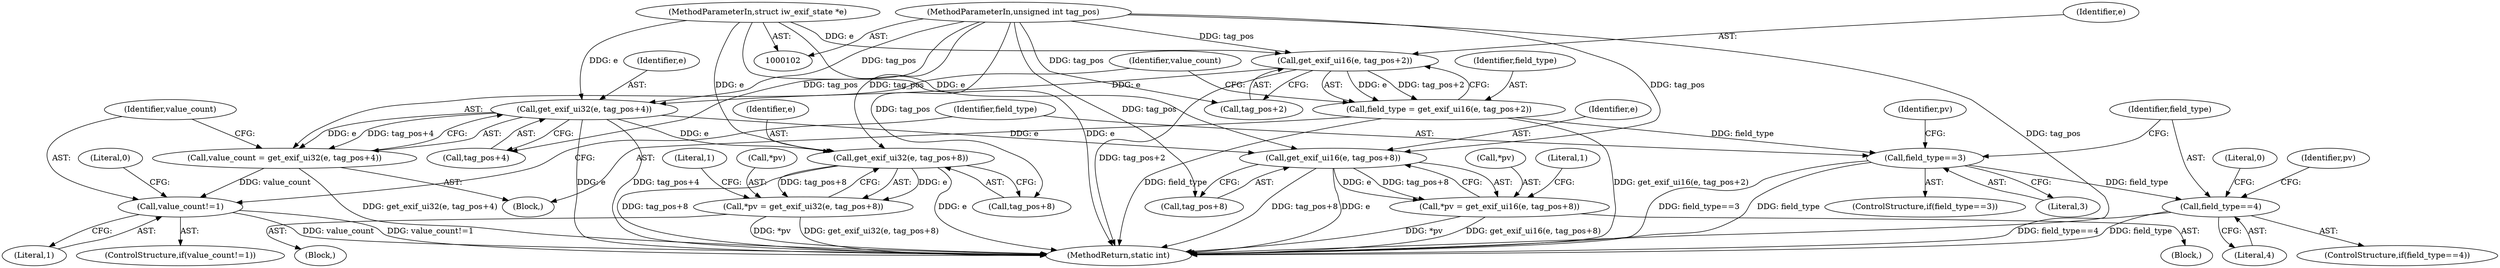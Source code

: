 digraph "0_imageworsener_b45cb1b665a14b0175b9cb1502ef7168e1fe0d5d_0@pointer" {
"1000111" [label="(Call,get_exif_ui16(e, tag_pos+2))"];
"1000103" [label="(MethodParameterIn,struct iw_exif_state *e)"];
"1000104" [label="(MethodParameterIn,unsigned int tag_pos)"];
"1000109" [label="(Call,field_type = get_exif_ui16(e, tag_pos+2))"];
"1000130" [label="(Call,field_type==3)"];
"1000146" [label="(Call,field_type==4)"];
"1000118" [label="(Call,get_exif_ui32(e, tag_pos+4))"];
"1000116" [label="(Call,value_count = get_exif_ui32(e, tag_pos+4))"];
"1000124" [label="(Call,value_count!=1)"];
"1000137" [label="(Call,get_exif_ui16(e, tag_pos+8))"];
"1000134" [label="(Call,*pv = get_exif_ui16(e, tag_pos+8))"];
"1000153" [label="(Call,get_exif_ui32(e, tag_pos+8))"];
"1000150" [label="(Call,*pv = get_exif_ui32(e, tag_pos+8))"];
"1000159" [label="(Literal,1)"];
"1000110" [label="(Identifier,field_type)"];
"1000162" [label="(MethodReturn,static int)"];
"1000111" [label="(Call,get_exif_ui16(e, tag_pos+2))"];
"1000112" [label="(Identifier,e)"];
"1000153" [label="(Call,get_exif_ui32(e, tag_pos+8))"];
"1000151" [label="(Call,*pv)"];
"1000148" [label="(Literal,4)"];
"1000146" [label="(Call,field_type==4)"];
"1000150" [label="(Call,*pv = get_exif_ui32(e, tag_pos+8))"];
"1000116" [label="(Call,value_count = get_exif_ui32(e, tag_pos+4))"];
"1000117" [label="(Identifier,value_count)"];
"1000139" [label="(Call,tag_pos+8)"];
"1000154" [label="(Identifier,e)"];
"1000137" [label="(Call,get_exif_ui16(e, tag_pos+8))"];
"1000135" [label="(Call,*pv)"];
"1000149" [label="(Block,)"];
"1000120" [label="(Call,tag_pos+4)"];
"1000131" [label="(Identifier,field_type)"];
"1000103" [label="(MethodParameterIn,struct iw_exif_state *e)"];
"1000126" [label="(Literal,1)"];
"1000161" [label="(Literal,0)"];
"1000128" [label="(Literal,0)"];
"1000145" [label="(ControlStructure,if(field_type==4))"];
"1000125" [label="(Identifier,value_count)"];
"1000130" [label="(Call,field_type==3)"];
"1000129" [label="(ControlStructure,if(field_type==3))"];
"1000119" [label="(Identifier,e)"];
"1000138" [label="(Identifier,e)"];
"1000123" [label="(ControlStructure,if(value_count!=1))"];
"1000136" [label="(Identifier,pv)"];
"1000152" [label="(Identifier,pv)"];
"1000106" [label="(Block,)"];
"1000124" [label="(Call,value_count!=1)"];
"1000155" [label="(Call,tag_pos+8)"];
"1000147" [label="(Identifier,field_type)"];
"1000133" [label="(Block,)"];
"1000104" [label="(MethodParameterIn,unsigned int tag_pos)"];
"1000118" [label="(Call,get_exif_ui32(e, tag_pos+4))"];
"1000113" [label="(Call,tag_pos+2)"];
"1000132" [label="(Literal,3)"];
"1000109" [label="(Call,field_type = get_exif_ui16(e, tag_pos+2))"];
"1000134" [label="(Call,*pv = get_exif_ui16(e, tag_pos+8))"];
"1000143" [label="(Literal,1)"];
"1000111" -> "1000109"  [label="AST: "];
"1000111" -> "1000113"  [label="CFG: "];
"1000112" -> "1000111"  [label="AST: "];
"1000113" -> "1000111"  [label="AST: "];
"1000109" -> "1000111"  [label="CFG: "];
"1000111" -> "1000162"  [label="DDG: tag_pos+2"];
"1000111" -> "1000109"  [label="DDG: e"];
"1000111" -> "1000109"  [label="DDG: tag_pos+2"];
"1000103" -> "1000111"  [label="DDG: e"];
"1000104" -> "1000111"  [label="DDG: tag_pos"];
"1000111" -> "1000118"  [label="DDG: e"];
"1000103" -> "1000102"  [label="AST: "];
"1000103" -> "1000162"  [label="DDG: e"];
"1000103" -> "1000118"  [label="DDG: e"];
"1000103" -> "1000137"  [label="DDG: e"];
"1000103" -> "1000153"  [label="DDG: e"];
"1000104" -> "1000102"  [label="AST: "];
"1000104" -> "1000162"  [label="DDG: tag_pos"];
"1000104" -> "1000113"  [label="DDG: tag_pos"];
"1000104" -> "1000118"  [label="DDG: tag_pos"];
"1000104" -> "1000120"  [label="DDG: tag_pos"];
"1000104" -> "1000137"  [label="DDG: tag_pos"];
"1000104" -> "1000139"  [label="DDG: tag_pos"];
"1000104" -> "1000153"  [label="DDG: tag_pos"];
"1000104" -> "1000155"  [label="DDG: tag_pos"];
"1000109" -> "1000106"  [label="AST: "];
"1000110" -> "1000109"  [label="AST: "];
"1000117" -> "1000109"  [label="CFG: "];
"1000109" -> "1000162"  [label="DDG: field_type"];
"1000109" -> "1000162"  [label="DDG: get_exif_ui16(e, tag_pos+2)"];
"1000109" -> "1000130"  [label="DDG: field_type"];
"1000130" -> "1000129"  [label="AST: "];
"1000130" -> "1000132"  [label="CFG: "];
"1000131" -> "1000130"  [label="AST: "];
"1000132" -> "1000130"  [label="AST: "];
"1000136" -> "1000130"  [label="CFG: "];
"1000147" -> "1000130"  [label="CFG: "];
"1000130" -> "1000162"  [label="DDG: field_type==3"];
"1000130" -> "1000162"  [label="DDG: field_type"];
"1000130" -> "1000146"  [label="DDG: field_type"];
"1000146" -> "1000145"  [label="AST: "];
"1000146" -> "1000148"  [label="CFG: "];
"1000147" -> "1000146"  [label="AST: "];
"1000148" -> "1000146"  [label="AST: "];
"1000152" -> "1000146"  [label="CFG: "];
"1000161" -> "1000146"  [label="CFG: "];
"1000146" -> "1000162"  [label="DDG: field_type==4"];
"1000146" -> "1000162"  [label="DDG: field_type"];
"1000118" -> "1000116"  [label="AST: "];
"1000118" -> "1000120"  [label="CFG: "];
"1000119" -> "1000118"  [label="AST: "];
"1000120" -> "1000118"  [label="AST: "];
"1000116" -> "1000118"  [label="CFG: "];
"1000118" -> "1000162"  [label="DDG: e"];
"1000118" -> "1000162"  [label="DDG: tag_pos+4"];
"1000118" -> "1000116"  [label="DDG: e"];
"1000118" -> "1000116"  [label="DDG: tag_pos+4"];
"1000118" -> "1000137"  [label="DDG: e"];
"1000118" -> "1000153"  [label="DDG: e"];
"1000116" -> "1000106"  [label="AST: "];
"1000117" -> "1000116"  [label="AST: "];
"1000125" -> "1000116"  [label="CFG: "];
"1000116" -> "1000162"  [label="DDG: get_exif_ui32(e, tag_pos+4)"];
"1000116" -> "1000124"  [label="DDG: value_count"];
"1000124" -> "1000123"  [label="AST: "];
"1000124" -> "1000126"  [label="CFG: "];
"1000125" -> "1000124"  [label="AST: "];
"1000126" -> "1000124"  [label="AST: "];
"1000128" -> "1000124"  [label="CFG: "];
"1000131" -> "1000124"  [label="CFG: "];
"1000124" -> "1000162"  [label="DDG: value_count"];
"1000124" -> "1000162"  [label="DDG: value_count!=1"];
"1000137" -> "1000134"  [label="AST: "];
"1000137" -> "1000139"  [label="CFG: "];
"1000138" -> "1000137"  [label="AST: "];
"1000139" -> "1000137"  [label="AST: "];
"1000134" -> "1000137"  [label="CFG: "];
"1000137" -> "1000162"  [label="DDG: tag_pos+8"];
"1000137" -> "1000162"  [label="DDG: e"];
"1000137" -> "1000134"  [label="DDG: e"];
"1000137" -> "1000134"  [label="DDG: tag_pos+8"];
"1000134" -> "1000133"  [label="AST: "];
"1000135" -> "1000134"  [label="AST: "];
"1000143" -> "1000134"  [label="CFG: "];
"1000134" -> "1000162"  [label="DDG: *pv"];
"1000134" -> "1000162"  [label="DDG: get_exif_ui16(e, tag_pos+8)"];
"1000153" -> "1000150"  [label="AST: "];
"1000153" -> "1000155"  [label="CFG: "];
"1000154" -> "1000153"  [label="AST: "];
"1000155" -> "1000153"  [label="AST: "];
"1000150" -> "1000153"  [label="CFG: "];
"1000153" -> "1000162"  [label="DDG: e"];
"1000153" -> "1000162"  [label="DDG: tag_pos+8"];
"1000153" -> "1000150"  [label="DDG: e"];
"1000153" -> "1000150"  [label="DDG: tag_pos+8"];
"1000150" -> "1000149"  [label="AST: "];
"1000151" -> "1000150"  [label="AST: "];
"1000159" -> "1000150"  [label="CFG: "];
"1000150" -> "1000162"  [label="DDG: *pv"];
"1000150" -> "1000162"  [label="DDG: get_exif_ui32(e, tag_pos+8)"];
}
